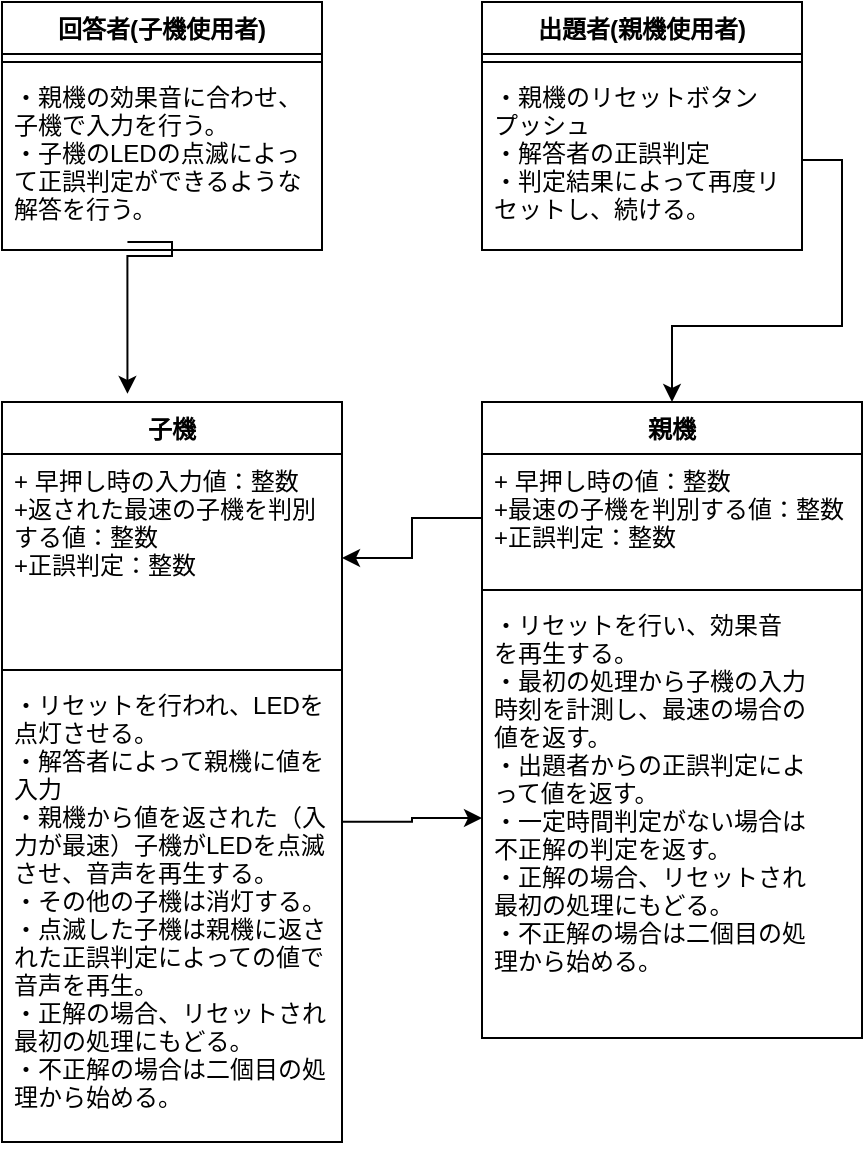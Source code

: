 <mxfile version="20.6.0" type="github">
  <diagram id="C5RBs43oDa-KdzZeNtuy" name="Page-1">
    <mxGraphModel dx="1278" dy="539" grid="1" gridSize="10" guides="1" tooltips="1" connect="1" arrows="1" fold="1" page="1" pageScale="1" pageWidth="827" pageHeight="1169" math="0" shadow="0">
      <root>
        <mxCell id="WIyWlLk6GJQsqaUBKTNV-0" />
        <mxCell id="WIyWlLk6GJQsqaUBKTNV-1" parent="WIyWlLk6GJQsqaUBKTNV-0" />
        <mxCell id="imMBK2VuxElmHt1JeD3P-17" value="回答者(子機使用者)" style="swimlane;fontStyle=1;align=center;verticalAlign=top;childLayout=stackLayout;horizontal=1;startSize=26;horizontalStack=0;resizeParent=1;resizeParentMax=0;resizeLast=0;collapsible=1;marginBottom=0;" vertex="1" parent="WIyWlLk6GJQsqaUBKTNV-1">
          <mxGeometry x="160" y="160" width="160" height="124" as="geometry" />
        </mxCell>
        <mxCell id="imMBK2VuxElmHt1JeD3P-19" value="" style="line;strokeWidth=1;fillColor=none;align=left;verticalAlign=middle;spacingTop=-1;spacingLeft=3;spacingRight=3;rotatable=0;labelPosition=right;points=[];portConstraint=eastwest;strokeColor=inherit;" vertex="1" parent="imMBK2VuxElmHt1JeD3P-17">
          <mxGeometry y="26" width="160" height="8" as="geometry" />
        </mxCell>
        <mxCell id="imMBK2VuxElmHt1JeD3P-20" value="・親機の効果音に合わせ、&#xa;子機で入力を行う。&#xa;・子機のLEDの点滅によっ&#xa;て正誤判定ができるような&#xa;解答を行う。" style="text;strokeColor=none;fillColor=none;align=left;verticalAlign=top;spacingLeft=4;spacingRight=4;overflow=hidden;rotatable=0;points=[[0,0.5],[1,0.5]];portConstraint=eastwest;" vertex="1" parent="imMBK2VuxElmHt1JeD3P-17">
          <mxGeometry y="34" width="160" height="90" as="geometry" />
        </mxCell>
        <mxCell id="imMBK2VuxElmHt1JeD3P-51" value="" style="edgeStyle=orthogonalEdgeStyle;rounded=0;orthogonalLoop=1;jettySize=auto;html=1;exitX=1;exitY=0.5;exitDx=0;exitDy=0;entryX=0.5;entryY=0;entryDx=0;entryDy=0;" edge="1" parent="WIyWlLk6GJQsqaUBKTNV-1" source="imMBK2VuxElmHt1JeD3P-24" target="imMBK2VuxElmHt1JeD3P-29">
          <mxGeometry relative="1" as="geometry">
            <mxPoint x="550" y="350" as="targetPoint" />
          </mxGeometry>
        </mxCell>
        <mxCell id="imMBK2VuxElmHt1JeD3P-29" value="親機" style="swimlane;fontStyle=1;align=center;verticalAlign=top;childLayout=stackLayout;horizontal=1;startSize=26;horizontalStack=0;resizeParent=1;resizeParentMax=0;resizeLast=0;collapsible=1;marginBottom=0;" vertex="1" parent="WIyWlLk6GJQsqaUBKTNV-1">
          <mxGeometry x="400" y="360" width="190" height="318" as="geometry" />
        </mxCell>
        <mxCell id="imMBK2VuxElmHt1JeD3P-30" value="+ 早押し時の値：整数&#xa;+最速の子機を判別する値：整数&#xa;+正誤判定：整数" style="text;strokeColor=none;fillColor=none;align=left;verticalAlign=top;spacingLeft=4;spacingRight=4;overflow=hidden;rotatable=0;points=[[0,0.5],[1,0.5]];portConstraint=eastwest;" vertex="1" parent="imMBK2VuxElmHt1JeD3P-29">
          <mxGeometry y="26" width="190" height="64" as="geometry" />
        </mxCell>
        <mxCell id="imMBK2VuxElmHt1JeD3P-31" value="" style="line;strokeWidth=1;fillColor=none;align=left;verticalAlign=middle;spacingTop=-1;spacingLeft=3;spacingRight=3;rotatable=0;labelPosition=right;points=[];portConstraint=eastwest;strokeColor=inherit;" vertex="1" parent="imMBK2VuxElmHt1JeD3P-29">
          <mxGeometry y="90" width="190" height="8" as="geometry" />
        </mxCell>
        <mxCell id="imMBK2VuxElmHt1JeD3P-32" value="・リセットを行い、効果音&#xa;を再生する。&#xa;・最初の処理から子機の入力&#xa;時刻を計測し、最速の場合の&#xa;値を返す。&#xa;・出題者からの正誤判定によ&#xa;って値を返す。&#xa;・一定時間判定がない場合は&#xa;不正解の判定を返す。&#xa;・正解の場合、リセットされ&#xa;最初の処理にもどる。&#xa;・不正解の場合は二個目の処&#xa;理から始める。" style="text;strokeColor=none;fillColor=none;align=left;verticalAlign=top;spacingLeft=4;spacingRight=4;overflow=hidden;rotatable=0;points=[[0,0.5],[1,0.5]];portConstraint=eastwest;" vertex="1" parent="imMBK2VuxElmHt1JeD3P-29">
          <mxGeometry y="98" width="190" height="220" as="geometry" />
        </mxCell>
        <mxCell id="imMBK2VuxElmHt1JeD3P-45" style="edgeStyle=orthogonalEdgeStyle;rounded=0;orthogonalLoop=1;jettySize=auto;html=1;exitX=0.392;exitY=0.956;exitDx=0;exitDy=0;entryX=0.369;entryY=-0.011;entryDx=0;entryDy=0;entryPerimeter=0;exitPerimeter=0;" edge="1" parent="WIyWlLk6GJQsqaUBKTNV-1" source="imMBK2VuxElmHt1JeD3P-20" target="imMBK2VuxElmHt1JeD3P-33">
          <mxGeometry relative="1" as="geometry">
            <Array as="points">
              <mxPoint x="245" y="280" />
              <mxPoint x="245" y="287" />
              <mxPoint x="223" y="287" />
            </Array>
          </mxGeometry>
        </mxCell>
        <mxCell id="imMBK2VuxElmHt1JeD3P-33" value="子機" style="swimlane;fontStyle=1;align=center;verticalAlign=top;childLayout=stackLayout;horizontal=1;startSize=26;horizontalStack=0;resizeParent=1;resizeParentMax=0;resizeLast=0;collapsible=1;marginBottom=0;" vertex="1" parent="WIyWlLk6GJQsqaUBKTNV-1">
          <mxGeometry x="160" y="360" width="170" height="370" as="geometry" />
        </mxCell>
        <mxCell id="imMBK2VuxElmHt1JeD3P-34" value="+ 早押し時の入力値：整数&#xa;+返された最速の子機を判別&#xa;する値：整数&#xa;+正誤判定：整数" style="text;strokeColor=none;fillColor=none;align=left;verticalAlign=top;spacingLeft=4;spacingRight=4;overflow=hidden;rotatable=0;points=[[0,0.5],[1,0.5]];portConstraint=eastwest;" vertex="1" parent="imMBK2VuxElmHt1JeD3P-33">
          <mxGeometry y="26" width="170" height="104" as="geometry" />
        </mxCell>
        <mxCell id="imMBK2VuxElmHt1JeD3P-35" value="" style="line;strokeWidth=1;fillColor=none;align=left;verticalAlign=middle;spacingTop=-1;spacingLeft=3;spacingRight=3;rotatable=0;labelPosition=right;points=[];portConstraint=eastwest;strokeColor=inherit;" vertex="1" parent="imMBK2VuxElmHt1JeD3P-33">
          <mxGeometry y="130" width="170" height="8" as="geometry" />
        </mxCell>
        <mxCell id="imMBK2VuxElmHt1JeD3P-36" value="・リセットを行われ、LEDを&#xa;点灯させる。&#xa;・解答者によって親機に値を&#xa;入力&#xa;・親機から値を返された（入&#xa;力が最速）子機がLEDを点滅&#xa;させ、音声を再生する。&#xa;・その他の子機は消灯する。&#xa;・点滅した子機は親機に返さ&#xa;れた正誤判定によっての値で&#xa;音声を再生。&#xa;・正解の場合、リセットされ&#xa;最初の処理にもどる。&#xa;・不正解の場合は二個目の処&#xa;理から始める。&#xa;" style="text;strokeColor=none;fillColor=none;align=left;verticalAlign=top;spacingLeft=4;spacingRight=4;overflow=hidden;rotatable=0;points=[[0,0.5],[1,0.5]];portConstraint=eastwest;" vertex="1" parent="imMBK2VuxElmHt1JeD3P-33">
          <mxGeometry y="138" width="170" height="232" as="geometry" />
        </mxCell>
        <mxCell id="imMBK2VuxElmHt1JeD3P-43" value="" style="edgeStyle=orthogonalEdgeStyle;rounded=0;orthogonalLoop=1;jettySize=auto;html=1;exitX=1;exitY=0.31;exitDx=0;exitDy=0;exitPerimeter=0;entryX=0;entryY=0.5;entryDx=0;entryDy=0;" edge="1" parent="WIyWlLk6GJQsqaUBKTNV-1" source="imMBK2VuxElmHt1JeD3P-36" target="imMBK2VuxElmHt1JeD3P-32">
          <mxGeometry relative="1" as="geometry">
            <mxPoint x="340" y="568" as="sourcePoint" />
            <Array as="points">
              <mxPoint x="365" y="570" />
              <mxPoint x="365" y="568" />
            </Array>
          </mxGeometry>
        </mxCell>
        <mxCell id="imMBK2VuxElmHt1JeD3P-21" value="出題者(親機使用者)" style="swimlane;fontStyle=1;align=center;verticalAlign=top;childLayout=stackLayout;horizontal=1;startSize=26;horizontalStack=0;resizeParent=1;resizeParentMax=0;resizeLast=0;collapsible=1;marginBottom=0;" vertex="1" parent="WIyWlLk6GJQsqaUBKTNV-1">
          <mxGeometry x="400" y="160" width="160" height="124" as="geometry" />
        </mxCell>
        <mxCell id="imMBK2VuxElmHt1JeD3P-23" value="" style="line;strokeWidth=1;fillColor=none;align=left;verticalAlign=middle;spacingTop=-1;spacingLeft=3;spacingRight=3;rotatable=0;labelPosition=right;points=[];portConstraint=eastwest;strokeColor=inherit;" vertex="1" parent="imMBK2VuxElmHt1JeD3P-21">
          <mxGeometry y="26" width="160" height="8" as="geometry" />
        </mxCell>
        <mxCell id="imMBK2VuxElmHt1JeD3P-24" value="・親機のリセットボタン&#xa;プッシュ&#xa;・解答者の正誤判定&#xa;・判定結果によって再度リ&#xa;セットし、続ける。" style="text;strokeColor=none;fillColor=none;align=left;verticalAlign=top;spacingLeft=4;spacingRight=4;overflow=hidden;rotatable=0;points=[[0,0.5],[1,0.5]];portConstraint=eastwest;" vertex="1" parent="imMBK2VuxElmHt1JeD3P-21">
          <mxGeometry y="34" width="160" height="90" as="geometry" />
        </mxCell>
        <mxCell id="imMBK2VuxElmHt1JeD3P-52" value="" style="edgeStyle=orthogonalEdgeStyle;rounded=0;orthogonalLoop=1;jettySize=auto;html=1;" edge="1" parent="WIyWlLk6GJQsqaUBKTNV-1" source="imMBK2VuxElmHt1JeD3P-30" target="imMBK2VuxElmHt1JeD3P-34">
          <mxGeometry relative="1" as="geometry" />
        </mxCell>
      </root>
    </mxGraphModel>
  </diagram>
</mxfile>
